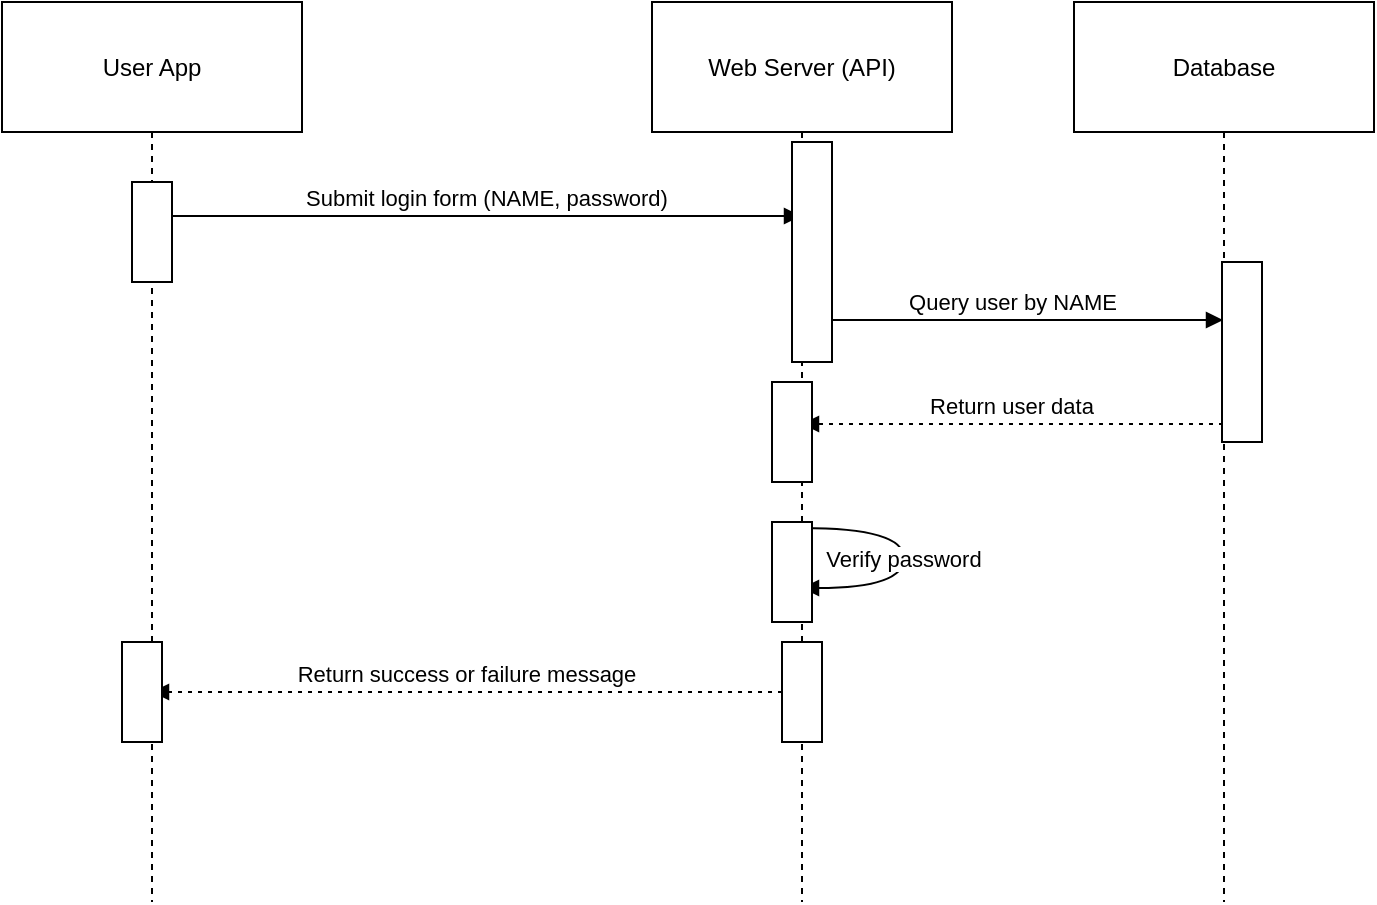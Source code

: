 <mxfile version="26.2.14">
  <diagram name="Page-1" id="_x8OyENhYoTvPNzetMdS">
    <mxGraphModel dx="1111" dy="473" grid="1" gridSize="10" guides="1" tooltips="1" connect="1" arrows="1" fold="1" page="1" pageScale="1" pageWidth="850" pageHeight="1100" math="0" shadow="0">
      <root>
        <mxCell id="0" />
        <mxCell id="1" parent="0" />
        <mxCell id="jB3EfWJ1xG87LPn4fxSi-1" value="User App" style="shape=umlLifeline;perimeter=lifelinePerimeter;whiteSpace=wrap;container=1;dropTarget=0;collapsible=0;recursiveResize=0;outlineConnect=0;portConstraint=eastwest;newEdgeStyle={&quot;edgeStyle&quot;:&quot;elbowEdgeStyle&quot;,&quot;elbow&quot;:&quot;vertical&quot;,&quot;curved&quot;:0,&quot;rounded&quot;:0};size=65;" vertex="1" parent="1">
          <mxGeometry x="20" y="20" width="150" height="450" as="geometry" />
        </mxCell>
        <mxCell id="jB3EfWJ1xG87LPn4fxSi-2" value="Web Server (API)" style="shape=umlLifeline;perimeter=lifelinePerimeter;whiteSpace=wrap;container=1;dropTarget=0;collapsible=0;recursiveResize=0;outlineConnect=0;portConstraint=eastwest;newEdgeStyle={&quot;edgeStyle&quot;:&quot;elbowEdgeStyle&quot;,&quot;elbow&quot;:&quot;vertical&quot;,&quot;curved&quot;:0,&quot;rounded&quot;:0};size=65;" vertex="1" parent="1">
          <mxGeometry x="345" y="20" width="150" height="450" as="geometry" />
        </mxCell>
        <mxCell id="jB3EfWJ1xG87LPn4fxSi-3" value="Database" style="shape=umlLifeline;perimeter=lifelinePerimeter;whiteSpace=wrap;container=1;dropTarget=0;collapsible=0;recursiveResize=0;outlineConnect=0;portConstraint=eastwest;newEdgeStyle={&quot;edgeStyle&quot;:&quot;elbowEdgeStyle&quot;,&quot;elbow&quot;:&quot;vertical&quot;,&quot;curved&quot;:0,&quot;rounded&quot;:0};size=65;" vertex="1" parent="1">
          <mxGeometry x="556" y="20" width="150" height="450" as="geometry" />
        </mxCell>
        <mxCell id="jB3EfWJ1xG87LPn4fxSi-4" value="Submit login form (NAME, password)" style="verticalAlign=bottom;edgeStyle=elbowEdgeStyle;elbow=vertical;curved=0;rounded=0;endArrow=block;" edge="1" parent="1" source="jB3EfWJ1xG87LPn4fxSi-10" target="jB3EfWJ1xG87LPn4fxSi-2">
          <mxGeometry relative="1" as="geometry">
            <Array as="points">
              <mxPoint x="266" y="127" />
            </Array>
          </mxGeometry>
        </mxCell>
        <mxCell id="jB3EfWJ1xG87LPn4fxSi-5" value="Query user by NAME" style="verticalAlign=bottom;edgeStyle=elbowEdgeStyle;elbow=vertical;curved=0;rounded=0;endArrow=block;" edge="1" parent="1" source="jB3EfWJ1xG87LPn4fxSi-2" target="jB3EfWJ1xG87LPn4fxSi-3">
          <mxGeometry relative="1" as="geometry">
            <Array as="points">
              <mxPoint x="534" y="179" />
            </Array>
          </mxGeometry>
        </mxCell>
        <mxCell id="jB3EfWJ1xG87LPn4fxSi-6" value="Return user data" style="verticalAlign=bottom;edgeStyle=elbowEdgeStyle;elbow=vertical;curved=0;rounded=0;dashed=1;dashPattern=2 3;endArrow=block;" edge="1" parent="1" source="jB3EfWJ1xG87LPn4fxSi-3" target="jB3EfWJ1xG87LPn4fxSi-2">
          <mxGeometry relative="1" as="geometry">
            <Array as="points">
              <mxPoint x="537" y="231" />
            </Array>
          </mxGeometry>
        </mxCell>
        <mxCell id="jB3EfWJ1xG87LPn4fxSi-7" value="Verify password" style="curved=1;endArrow=block;rounded=0;" edge="1" parent="1" source="jB3EfWJ1xG87LPn4fxSi-2" target="jB3EfWJ1xG87LPn4fxSi-2">
          <mxGeometry relative="1" as="geometry">
            <Array as="points">
              <mxPoint x="471" y="283" />
              <mxPoint x="471" y="313" />
            </Array>
          </mxGeometry>
        </mxCell>
        <mxCell id="jB3EfWJ1xG87LPn4fxSi-8" value="Return success or failure message" style="verticalAlign=bottom;edgeStyle=elbowEdgeStyle;elbow=vertical;curved=0;rounded=0;dashed=1;dashPattern=2 3;endArrow=block;" edge="1" parent="1" source="jB3EfWJ1xG87LPn4fxSi-14" target="jB3EfWJ1xG87LPn4fxSi-1">
          <mxGeometry relative="1" as="geometry">
            <Array as="points">
              <mxPoint x="269" y="365" />
            </Array>
          </mxGeometry>
        </mxCell>
        <mxCell id="jB3EfWJ1xG87LPn4fxSi-9" value="" style="rounded=0;whiteSpace=wrap;html=1;" vertex="1" parent="1">
          <mxGeometry x="415" y="90" width="20" height="110" as="geometry" />
        </mxCell>
        <mxCell id="jB3EfWJ1xG87LPn4fxSi-11" value="" style="verticalAlign=bottom;edgeStyle=elbowEdgeStyle;elbow=vertical;curved=0;rounded=0;endArrow=block;" edge="1" parent="1" source="jB3EfWJ1xG87LPn4fxSi-1" target="jB3EfWJ1xG87LPn4fxSi-10">
          <mxGeometry relative="1" as="geometry">
            <Array as="points" />
            <mxPoint x="95" y="127" as="sourcePoint" />
            <mxPoint x="420" y="127" as="targetPoint" />
          </mxGeometry>
        </mxCell>
        <mxCell id="jB3EfWJ1xG87LPn4fxSi-10" value="" style="rounded=0;whiteSpace=wrap;html=1;" vertex="1" parent="1">
          <mxGeometry x="85" y="110" width="20" height="50" as="geometry" />
        </mxCell>
        <mxCell id="jB3EfWJ1xG87LPn4fxSi-12" value="" style="rounded=0;whiteSpace=wrap;html=1;" vertex="1" parent="1">
          <mxGeometry x="405" y="210" width="20" height="50" as="geometry" />
        </mxCell>
        <mxCell id="jB3EfWJ1xG87LPn4fxSi-13" value="" style="rounded=0;whiteSpace=wrap;html=1;" vertex="1" parent="1">
          <mxGeometry x="405" y="280" width="20" height="50" as="geometry" />
        </mxCell>
        <mxCell id="jB3EfWJ1xG87LPn4fxSi-15" value="" style="verticalAlign=bottom;edgeStyle=elbowEdgeStyle;elbow=vertical;curved=0;rounded=0;dashed=1;dashPattern=2 3;endArrow=block;" edge="1" parent="1" source="jB3EfWJ1xG87LPn4fxSi-2" target="jB3EfWJ1xG87LPn4fxSi-14">
          <mxGeometry relative="1" as="geometry">
            <Array as="points" />
            <mxPoint x="420" y="365" as="sourcePoint" />
            <mxPoint x="95" y="365" as="targetPoint" />
          </mxGeometry>
        </mxCell>
        <mxCell id="jB3EfWJ1xG87LPn4fxSi-14" value="" style="rounded=0;whiteSpace=wrap;html=1;" vertex="1" parent="1">
          <mxGeometry x="410" y="340" width="20" height="50" as="geometry" />
        </mxCell>
        <mxCell id="jB3EfWJ1xG87LPn4fxSi-16" value="" style="rounded=0;whiteSpace=wrap;html=1;" vertex="1" parent="1">
          <mxGeometry x="80" y="340" width="20" height="50" as="geometry" />
        </mxCell>
        <mxCell id="jB3EfWJ1xG87LPn4fxSi-17" value="" style="rounded=0;whiteSpace=wrap;html=1;" vertex="1" parent="1">
          <mxGeometry x="630" y="150" width="20" height="90" as="geometry" />
        </mxCell>
      </root>
    </mxGraphModel>
  </diagram>
</mxfile>
